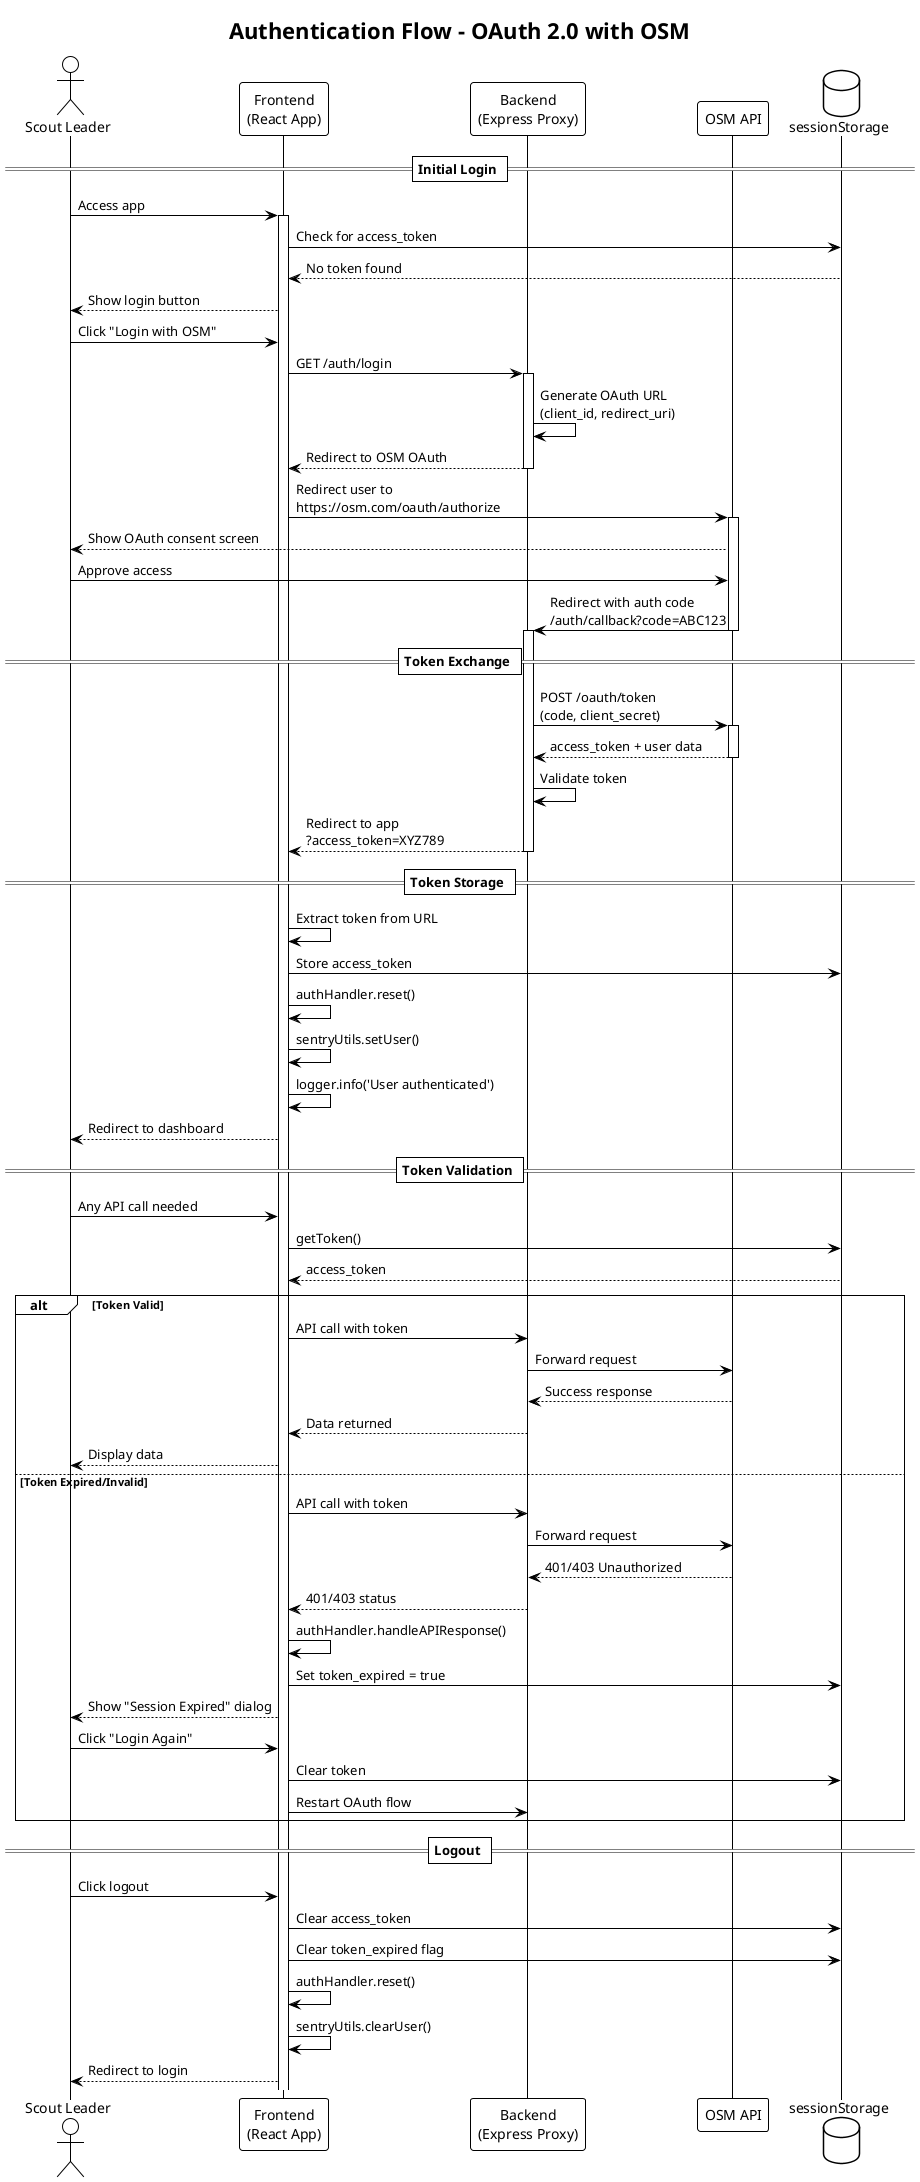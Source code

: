 @startuml Authentication Flow
!theme plain
title Authentication Flow - OAuth 2.0 with OSM

actor "Scout Leader" as User
participant "Frontend\n(React App)" as Frontend
participant "Backend\n(Express Proxy)" as Backend
participant "OSM API" as OSM
database "sessionStorage" as Session

== Initial Login ==
User -> Frontend: Access app
activate Frontend
Frontend -> Session: Check for access_token
Session --> Frontend: No token found
Frontend --> User: Show login button

User -> Frontend: Click "Login with OSM"
Frontend -> Backend: GET /auth/login
activate Backend
Backend -> Backend: Generate OAuth URL\n(client_id, redirect_uri)
Backend --> Frontend: Redirect to OSM OAuth
deactivate Backend

Frontend -> OSM: Redirect user to\nhttps://osm.com/oauth/authorize
activate OSM
OSM --> User: Show OAuth consent screen
User -> OSM: Approve access
OSM -> Backend: Redirect with auth code\n/auth/callback?code=ABC123
deactivate OSM

== Token Exchange ==
activate Backend
Backend -> OSM: POST /oauth/token\n(code, client_secret)
activate OSM
OSM --> Backend: access_token + user data
deactivate OSM

Backend -> Backend: Validate token
Backend --> Frontend: Redirect to app\n?access_token=XYZ789
deactivate Backend

== Token Storage ==
Frontend -> Frontend: Extract token from URL
Frontend -> Session: Store access_token
Frontend -> Frontend: authHandler.reset()
Frontend -> Frontend: sentryUtils.setUser()
Frontend -> Frontend: logger.info('User authenticated')
Frontend --> User: Redirect to dashboard

== Token Validation ==
User -> Frontend: Any API call needed
Frontend -> Session: getToken()
Session --> Frontend: access_token

alt Token Valid
    Frontend -> Backend: API call with token
    Backend -> OSM: Forward request
    OSM --> Backend: Success response
    Backend --> Frontend: Data returned
    Frontend --> User: Display data
else Token Expired/Invalid
    Frontend -> Backend: API call with token
    Backend -> OSM: Forward request
    OSM --> Backend: 401/403 Unauthorized
    Backend --> Frontend: 401/403 status
    Frontend -> Frontend: authHandler.handleAPIResponse()
    Frontend -> Session: Set token_expired = true
    Frontend --> User: Show "Session Expired" dialog
    User -> Frontend: Click "Login Again"
    Frontend -> Session: Clear token
    Frontend -> Backend: Restart OAuth flow
end

== Logout ==
User -> Frontend: Click logout
Frontend -> Session: Clear access_token
Frontend -> Session: Clear token_expired flag
Frontend -> Frontend: authHandler.reset()
Frontend -> Frontend: sentryUtils.clearUser()
Frontend --> User: Redirect to login

@enduml